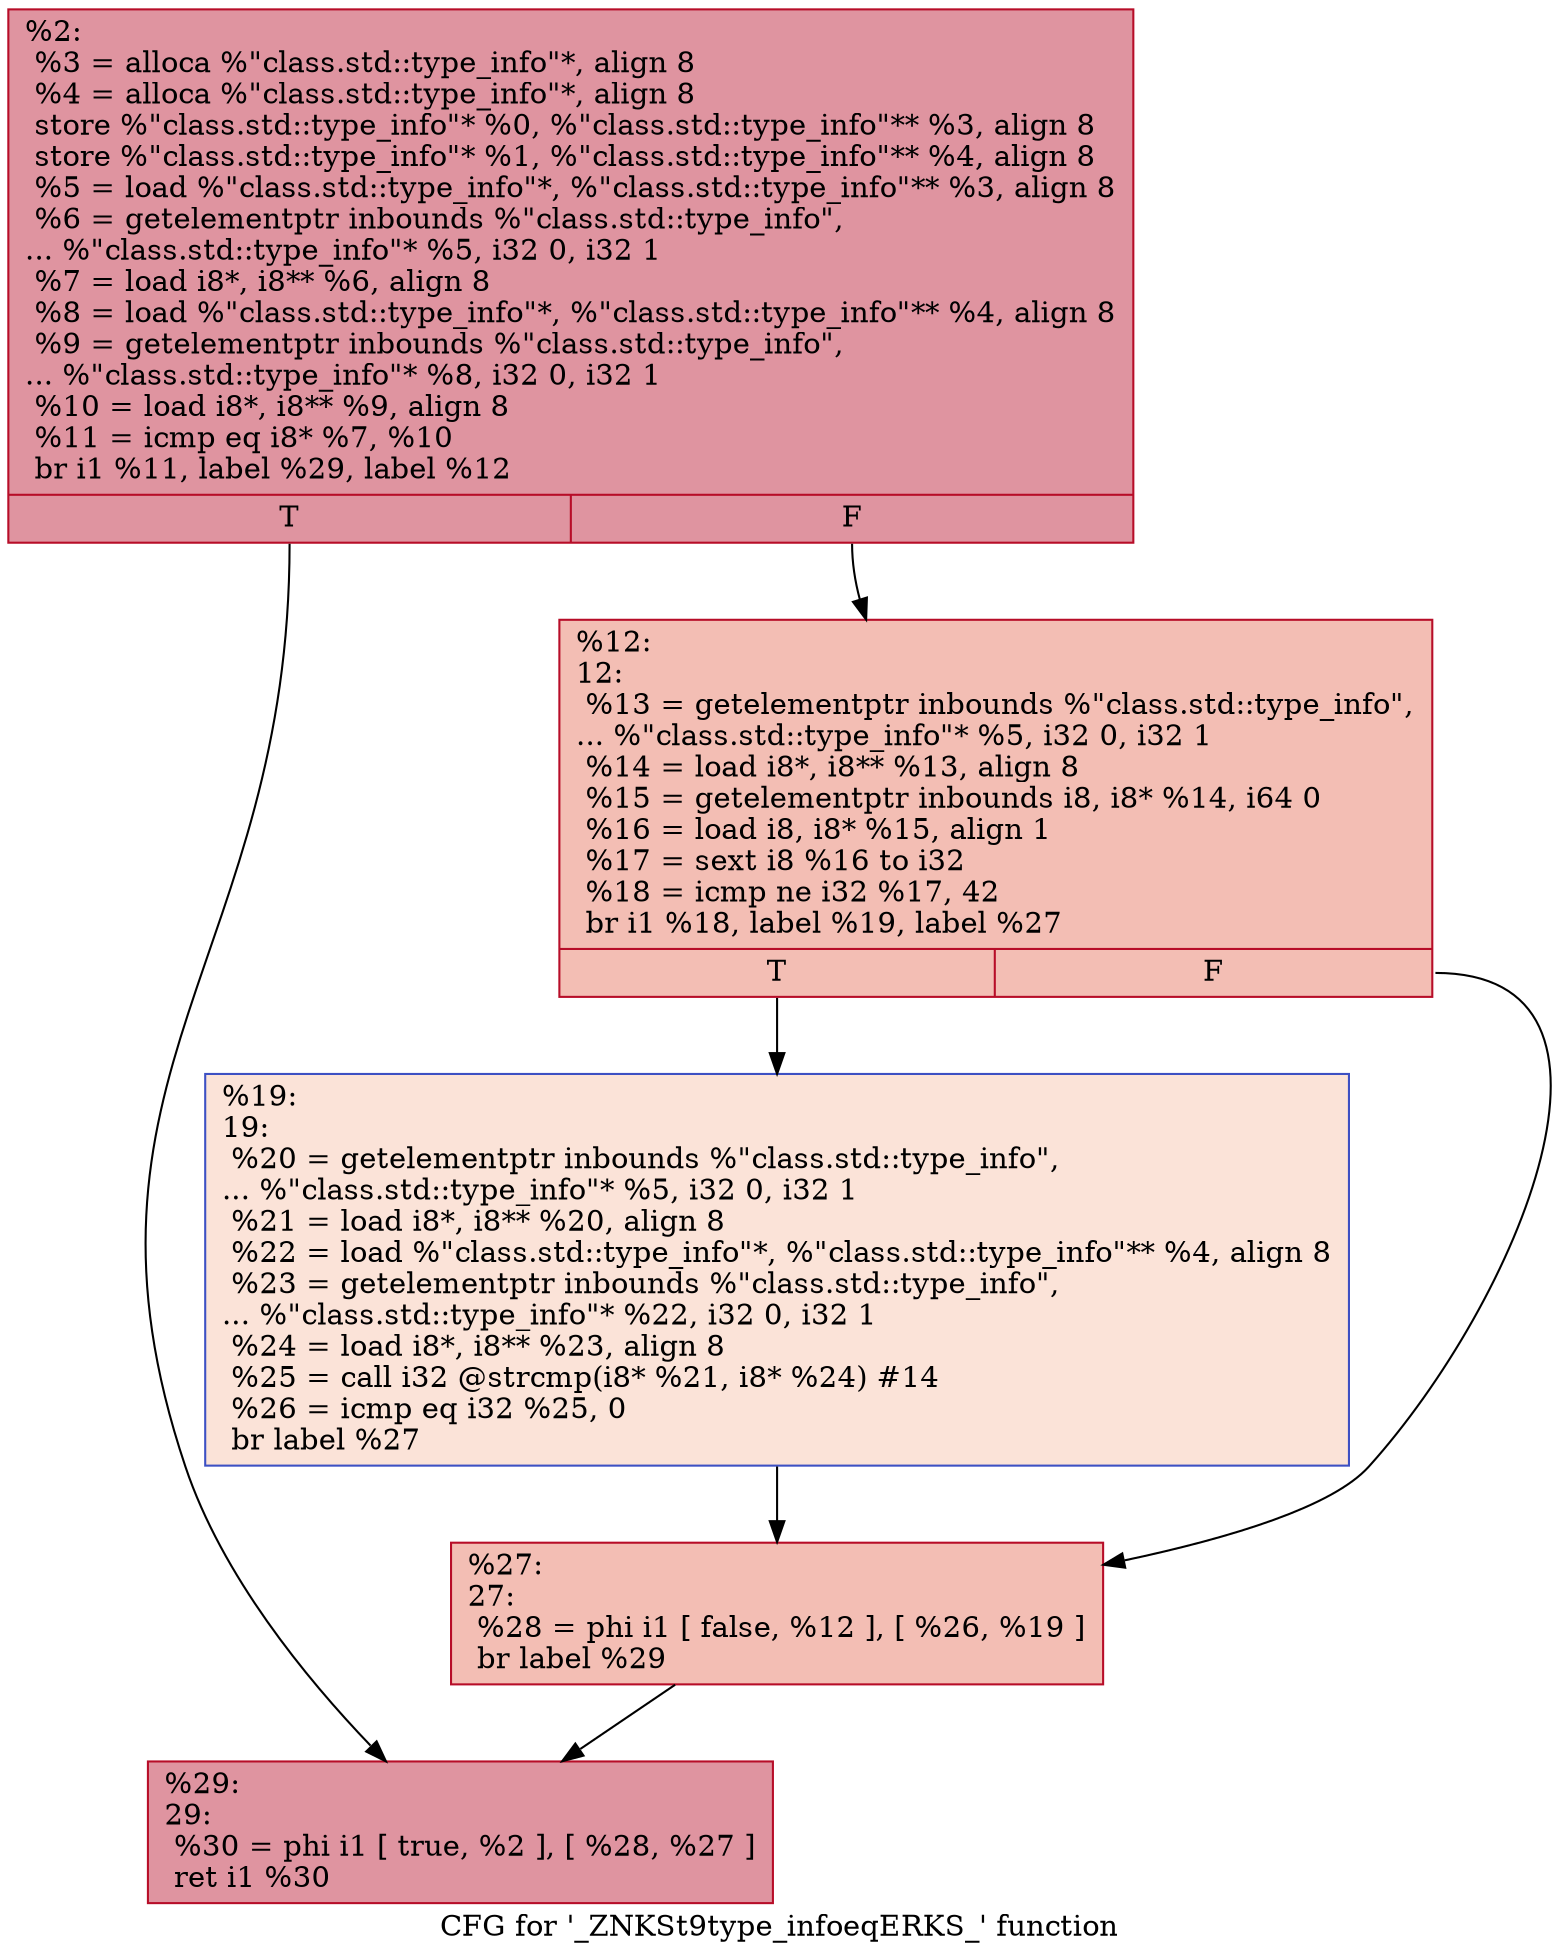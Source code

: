 digraph "CFG for '_ZNKSt9type_infoeqERKS_' function" {
	label="CFG for '_ZNKSt9type_infoeqERKS_' function";

	Node0x55aa9bb69e80 [shape=record,color="#b70d28ff", style=filled, fillcolor="#b70d2870",label="{%2:\l  %3 = alloca %\"class.std::type_info\"*, align 8\l  %4 = alloca %\"class.std::type_info\"*, align 8\l  store %\"class.std::type_info\"* %0, %\"class.std::type_info\"** %3, align 8\l  store %\"class.std::type_info\"* %1, %\"class.std::type_info\"** %4, align 8\l  %5 = load %\"class.std::type_info\"*, %\"class.std::type_info\"** %3, align 8\l  %6 = getelementptr inbounds %\"class.std::type_info\",\l... %\"class.std::type_info\"* %5, i32 0, i32 1\l  %7 = load i8*, i8** %6, align 8\l  %8 = load %\"class.std::type_info\"*, %\"class.std::type_info\"** %4, align 8\l  %9 = getelementptr inbounds %\"class.std::type_info\",\l... %\"class.std::type_info\"* %8, i32 0, i32 1\l  %10 = load i8*, i8** %9, align 8\l  %11 = icmp eq i8* %7, %10\l  br i1 %11, label %29, label %12\l|{<s0>T|<s1>F}}"];
	Node0x55aa9bb69e80:s0 -> Node0x55aa9bb69fb0;
	Node0x55aa9bb69e80:s1 -> Node0x55aa9bb6a4f0;
	Node0x55aa9bb6a4f0 [shape=record,color="#b70d28ff", style=filled, fillcolor="#e36c5570",label="{%12:\l12:                                               \l  %13 = getelementptr inbounds %\"class.std::type_info\",\l... %\"class.std::type_info\"* %5, i32 0, i32 1\l  %14 = load i8*, i8** %13, align 8\l  %15 = getelementptr inbounds i8, i8* %14, i64 0\l  %16 = load i8, i8* %15, align 1\l  %17 = sext i8 %16 to i32\l  %18 = icmp ne i32 %17, 42\l  br i1 %18, label %19, label %27\l|{<s0>T|<s1>F}}"];
	Node0x55aa9bb6a4f0:s0 -> Node0x55aa9bb6a8a0;
	Node0x55aa9bb6a4f0:s1 -> Node0x55aa9bb6a8f0;
	Node0x55aa9bb6a8a0 [shape=record,color="#3d50c3ff", style=filled, fillcolor="#f6bfa670",label="{%19:\l19:                                               \l  %20 = getelementptr inbounds %\"class.std::type_info\",\l... %\"class.std::type_info\"* %5, i32 0, i32 1\l  %21 = load i8*, i8** %20, align 8\l  %22 = load %\"class.std::type_info\"*, %\"class.std::type_info\"** %4, align 8\l  %23 = getelementptr inbounds %\"class.std::type_info\",\l... %\"class.std::type_info\"* %22, i32 0, i32 1\l  %24 = load i8*, i8** %23, align 8\l  %25 = call i32 @strcmp(i8* %21, i8* %24) #14\l  %26 = icmp eq i32 %25, 0\l  br label %27\l}"];
	Node0x55aa9bb6a8a0 -> Node0x55aa9bb6a8f0;
	Node0x55aa9bb6a8f0 [shape=record,color="#b70d28ff", style=filled, fillcolor="#e36c5570",label="{%27:\l27:                                               \l  %28 = phi i1 [ false, %12 ], [ %26, %19 ]\l  br label %29\l}"];
	Node0x55aa9bb6a8f0 -> Node0x55aa9bb69fb0;
	Node0x55aa9bb69fb0 [shape=record,color="#b70d28ff", style=filled, fillcolor="#b70d2870",label="{%29:\l29:                                               \l  %30 = phi i1 [ true, %2 ], [ %28, %27 ]\l  ret i1 %30\l}"];
}

